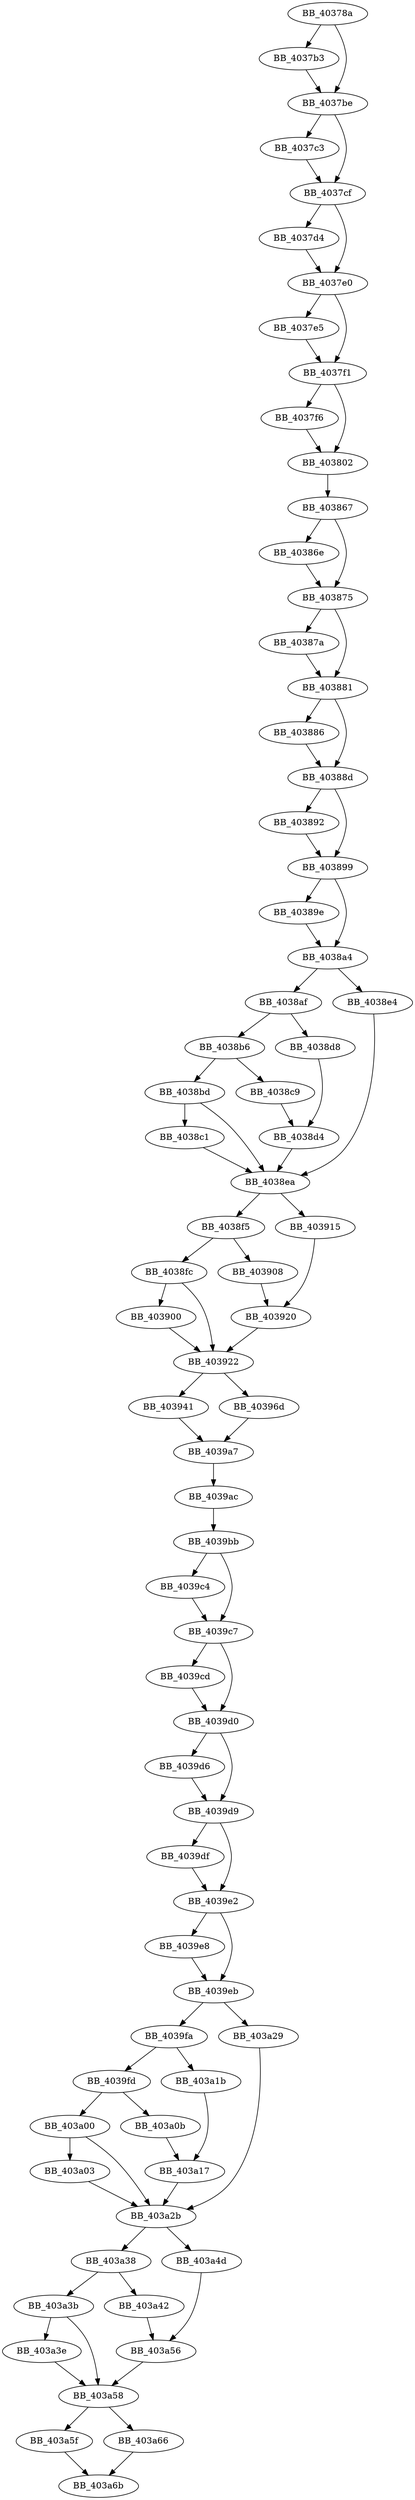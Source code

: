 DiGraph __raise_exc_ex{
BB_40378a->BB_4037b3
BB_40378a->BB_4037be
BB_4037b3->BB_4037be
BB_4037be->BB_4037c3
BB_4037be->BB_4037cf
BB_4037c3->BB_4037cf
BB_4037cf->BB_4037d4
BB_4037cf->BB_4037e0
BB_4037d4->BB_4037e0
BB_4037e0->BB_4037e5
BB_4037e0->BB_4037f1
BB_4037e5->BB_4037f1
BB_4037f1->BB_4037f6
BB_4037f1->BB_403802
BB_4037f6->BB_403802
BB_403802->BB_403867
BB_403867->BB_40386e
BB_403867->BB_403875
BB_40386e->BB_403875
BB_403875->BB_40387a
BB_403875->BB_403881
BB_40387a->BB_403881
BB_403881->BB_403886
BB_403881->BB_40388d
BB_403886->BB_40388d
BB_40388d->BB_403892
BB_40388d->BB_403899
BB_403892->BB_403899
BB_403899->BB_40389e
BB_403899->BB_4038a4
BB_40389e->BB_4038a4
BB_4038a4->BB_4038af
BB_4038a4->BB_4038e4
BB_4038af->BB_4038b6
BB_4038af->BB_4038d8
BB_4038b6->BB_4038bd
BB_4038b6->BB_4038c9
BB_4038bd->BB_4038c1
BB_4038bd->BB_4038ea
BB_4038c1->BB_4038ea
BB_4038c9->BB_4038d4
BB_4038d4->BB_4038ea
BB_4038d8->BB_4038d4
BB_4038e4->BB_4038ea
BB_4038ea->BB_4038f5
BB_4038ea->BB_403915
BB_4038f5->BB_4038fc
BB_4038f5->BB_403908
BB_4038fc->BB_403900
BB_4038fc->BB_403922
BB_403900->BB_403922
BB_403908->BB_403920
BB_403915->BB_403920
BB_403920->BB_403922
BB_403922->BB_403941
BB_403922->BB_40396d
BB_403941->BB_4039a7
BB_40396d->BB_4039a7
BB_4039a7->BB_4039ac
BB_4039ac->BB_4039bb
BB_4039bb->BB_4039c4
BB_4039bb->BB_4039c7
BB_4039c4->BB_4039c7
BB_4039c7->BB_4039cd
BB_4039c7->BB_4039d0
BB_4039cd->BB_4039d0
BB_4039d0->BB_4039d6
BB_4039d0->BB_4039d9
BB_4039d6->BB_4039d9
BB_4039d9->BB_4039df
BB_4039d9->BB_4039e2
BB_4039df->BB_4039e2
BB_4039e2->BB_4039e8
BB_4039e2->BB_4039eb
BB_4039e8->BB_4039eb
BB_4039eb->BB_4039fa
BB_4039eb->BB_403a29
BB_4039fa->BB_4039fd
BB_4039fa->BB_403a1b
BB_4039fd->BB_403a00
BB_4039fd->BB_403a0b
BB_403a00->BB_403a03
BB_403a00->BB_403a2b
BB_403a03->BB_403a2b
BB_403a0b->BB_403a17
BB_403a17->BB_403a2b
BB_403a1b->BB_403a17
BB_403a29->BB_403a2b
BB_403a2b->BB_403a38
BB_403a2b->BB_403a4d
BB_403a38->BB_403a3b
BB_403a38->BB_403a42
BB_403a3b->BB_403a3e
BB_403a3b->BB_403a58
BB_403a3e->BB_403a58
BB_403a42->BB_403a56
BB_403a4d->BB_403a56
BB_403a56->BB_403a58
BB_403a58->BB_403a5f
BB_403a58->BB_403a66
BB_403a5f->BB_403a6b
BB_403a66->BB_403a6b
}
